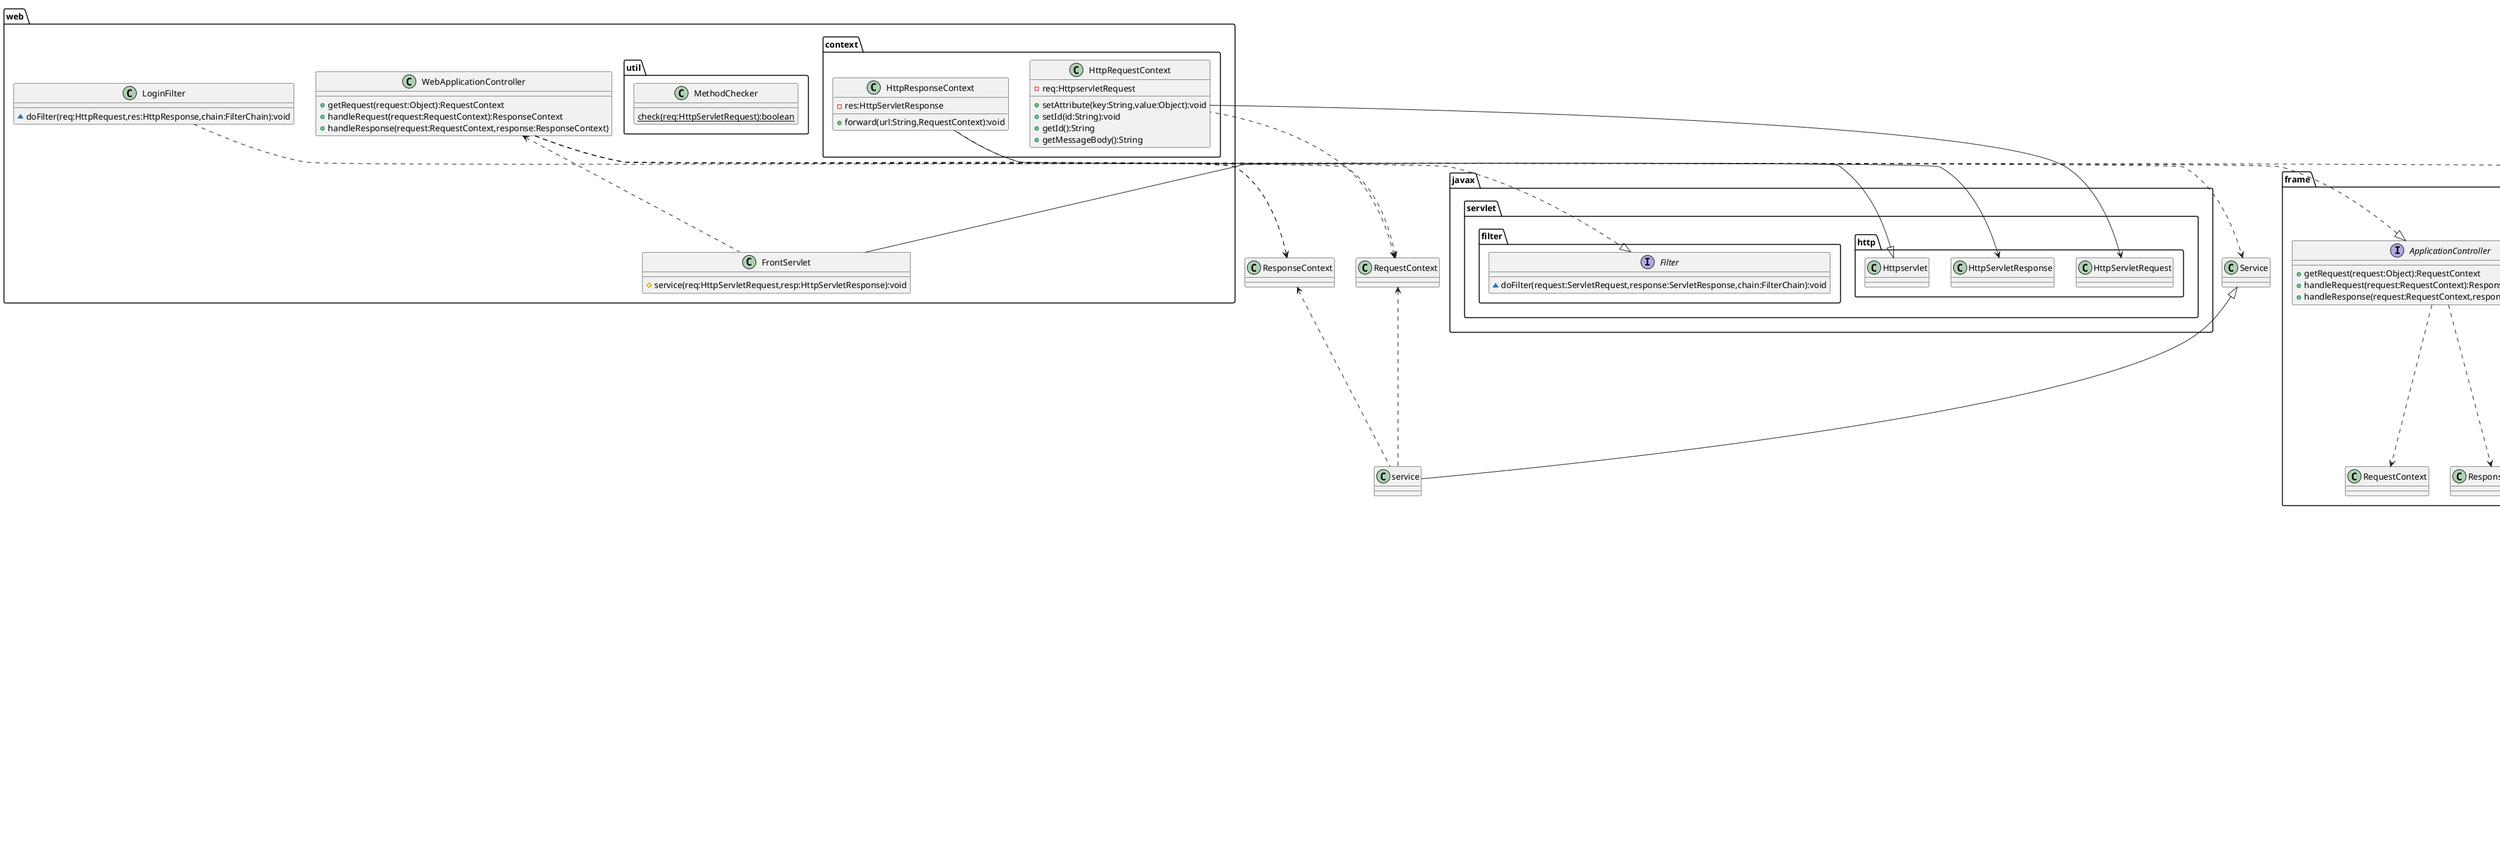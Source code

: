 @startuml
' !theme carbon-gray
top to bottom direction
' left to right direction
package javax.servlet{
    package http{
        class Httpservlet
        class HttpServletRequest
        class HttpServletResponse
    }
    package filter{
        interface Filter{
            ~ doFilter(request:ServletRequest,response:ServletResponse,chain:FilterChain):void
        }
    }
}

package web{
    class WebApplicationController{
        + getRequest(request:Object):RequestContext
        + handleRequest(request:RequestContext):ResponseContext
        + handleResponse(request:RequestContext,response:ResponseContext)
    }
    class LoginFilter{
        ~ doFilter(req:HttpRequest,res:HttpResponse,chain:FilterChain):void
    }
    class FrontServlet{
        # service(req:HttpServletRequest,resp:HttpServletResponse):void
    }
    package context{
        class HttpRequestContext{
            - req:HttpservletRequest
            + setAttribute(key:String,value:Object):void
            + setId(id:String):void
            + getId():String
            + getMessageBody():String
        }
        class HttpResponseContext{
            - res:HttpServletResponse
            + forward(url:String,RequestContext):void
        }
    }
    WebApplicationController <.. FrontServlet
    package util{
        class MethodChecker{
            {static} check(req:HttpServletRequest):boolean
        }
    }
}

package frame{

    package exception{
        note "404" as e404
        class NotFoundException{
            + NotFoundException(msg:String):NotFoundException
        }
        NotFoundException . e404
        note "400" as e400
        class BadRequestException{
            + (msg:String):BadRequestException
        }
        BadRequestException . e400
    }
    interface ApplicationController{
        + getRequest(request:Object):RequestContext
        + handleRequest(request:RequestContext):ResponseContext
        + handleResponse(request:RequestContext,response:ResponseContext)
    }
    ApplicationController ..> RequestContext
    ApplicationController ..> ResponseContext
    abstract class ServiceFactory{
        + {static} getSevice(req:RequestContext):Service
    }
    ServiceFactory .> Service
    package security{
        class Hash{
            + {static} getHashedString(value:String):String
            + {static} getHashedBytes(value:String):Byte[]
        }
    }
    package context{
        interface RequestContext{
            + setAttribute(key:String,value:Onject)
            + getParameter(key:String):String[]
            + setId(key:UserId):void
            + getId():String
            + getMessageBody():String
            + getRequestPath():String
        }
        interface ResponseContext{
            + forward(url:String,RequestContext)
            + getWtite():PrintWriter
        }
    }
    namespace exception{
        class MethodNotAllowedException{

        }
    }
}

package db{
    package dao{
        abstract class Dao{
            ~ {static} cn:Connection
            ~ connect():void
            ~ close():void
        }
        class UserInfoDao{
            + selectUser(userId:String):UserInfoBean
            + insertUser(user:UserInfoBean):void
            + deleteUser(userId:String):void
            + updatePassword(id:String,password:byte[]):void
            + updateScore(answered:int,correct:int):void
        }
        class QuizDao{
            + selectQuiz(quizId:int):QuizBean
            + insertQuiz(quiz:QuizBean):void
            + deleteQuiz(quizId:int):void
            + updateTitle(quizId:int,title:String):void
            + updateGenre(quizId:int,genreNo:int):void
            + updateExplanation(quizId:int,explanation:String):void
            + updateRateAndTotalPaticipants(quizId:int,score:int):void
        }
        class QuizQuestionDao{
            + selectQuizWithQuestion(quizid:int):QuizQuestionBean
        }
        class AnswerHistoryDao{
            + selectAnswerHistory(userId:int):ArrayList<AnswerhistoryBean>
        }
        class GenreDao{
            + selectGenres():ArrayList<String>
        }

        Dao <|-- UserInfoDao
        Dao <|-- QuizDao
        Dao <|-- GenreDao
        Dao <|-- AnswerHistoryDao
        Dao <|-- QuizQuestionDao

    }

    package bean {
        class UserInfoBean {
            - userId: String
            - userNo: int
            - nickname: String
            - password: String
            - totalAnswer: int
            - correctAnswer: int
            - rating: float
            + UserInfoBean()
            + UserInfoBean(all fields as parameters)
            + Accessors (getters & setters)
        }

        class QuizBean {
            - quizId: int
            - authorNo: int
            - authorNickname: String
            - title: String
            - questionCount: int
            - genreNo: int
            - genre: String
            - explanation: String
            - createTime: String
            - correctRate: float
            - totalParticipants: int
            + QuizBean()
            + QuizBean(all fields as parameters)
            + Accessors (getters & setters)
        }

        class QuestionBean {
            - quizId: int
            - questionId: int
            - question: String
            - choice1: String
            - choice2: String
            - choice3: String
            - choice4: String
            - judge: byte[]
            + QuestionBean()
            + QuestionBean(all fields as parameters)
            + Accessors (getters & setters)
        }

        class QuizQuestionBean {
            - quiz: QuizBean
            - questions: ArrayList<QuestionBean>
            + QuizQuestionBean()
            + QuizQuestionBean(all fields as parameters)
            + Accessors (getters & setters)
        }

        class AnswerhistoryBean {
            - answeredTime: String
            - questionCount: int
            - correctCount: int
            + AnswerhistoryBean()
            + AnswerhistoryBean(all fields as parameters)
            + Accessors (getters & setters)
        }

        class CreateHistoryBean {
            - title: String
            - explanation: String
            - genre: String
            - correctRate: float
            - questionCount: int
            + CreateHistoryBean()
            + CreateHistoryBean(all fields as parameters)
            + Accessors (getters & setters)
        }

        class GenreBean {
            - genreNo: int
            - genre_title: String
            + GenreBean()
            + GenreBean(all fields as parameters)
            + Accessors (getters & setters)
        }

        class UserAnswerhistoryBean {
            - quizId: int
            - answeredTime: String
            - questionCount: int
            - correctCount: int
            - userId: String
            - userNo: int
            - nickname: String
            - password: String
            - totalAnswer: int
            - correctAnswer: int
            - rating: float
            + UserAnswerhistoryBean()
            + UserAnswerhistoryBean(all fields as parameters)
            + Accessors (getters & setters)
        }

        QuizQuestionBean .left.> QuestionBean
        QuizQuestionBean .right.> QuizBean
    }


    java.io.Serializable <|.. bean
    UserInfoDao ..> UserInfoBean
    QuizDao ..> QuizBean
    QuizQuestionDao ..> QuizQuestionBean
    QuizQuestionDao ..> QuizBean
    QuizQuestionDao ..> QuestionBean
    AnswerHistoryDao ..> AnswerhistoryBean
}
package quizoo{
    abstract class Service{
        + do(req:RequestContext,resResponseContext):void
    }
    package getter{
        class HistoryCreator{
            + do(req:RequestContext,res:ResponseContext):void
        }
        class AnswerHistory{
            + do(req:RequestContext,res:ResponseContext):void
        }
        class AccountGetter{
            + do(req:RequestContext,res:ResponseContext):void
        }
        package ajax{
            class QuizGetter{
                + do(req:RequestContext,res:ResponseContext):void
            }
            class IdCheker{
                + do(req:RequestContext,res:ResponseContext):void
            }
            class QuizListGetter{
                + do(req:RequestContext,res:ResponseContext):void
            }
            class ScoreHistoryGetter{
                + do(req:RequestContext,res:ResponseContext):void
            }
        }
    }
    package setter{
        class AnswerSubmitter{
            + do(req:RequestContext,res:ResponseContext):void
        }
        class QuizCreator{
            + do(req:RequestContext,res:ResponseContext):void
        }
        class NicknameChanger{
            + do(req:RequestContext,res:ResponseContext):void
        }
        class QuizChanger{
            + do(req:RequestContext,res:ResponseContext):void
        }
        class QuizDropper{
            + do(req:RequestContext,res:ResponseContext):void
        }
    }
    class Login{
        + do(req:RequestContext,resResponseContext):void
    }
    class Logout{
        + do(req:RequestContext,res:ResponseContext):void
    }
    class Signup{
        + do(req:RequestContext,res:ResponseContext):void
    }
    class AccountDropper{
        + do(req:RequestContext,res:ResponseContext):void
    }
}
RequestContext <.. service
ResponseContext <.. service
Service <|-- service

HttpServletRequest <-- HttpRequestContext
HttpServletResponse <-- HttpResponseContext
ResponseContext <.. HttpResponseContext
RequestContext <.. HttpRequestContext
Httpservlet <|-up- FrontServlet
ApplicationController <|.. WebApplicationController
WebApplicationController ..> RequestContext
WebApplicationController ..> ResponseContext
WebApplicationController ..> Service
WebApplicationController ..> ServiceFactory
LoginFilter .down.|> Filter
@enduml